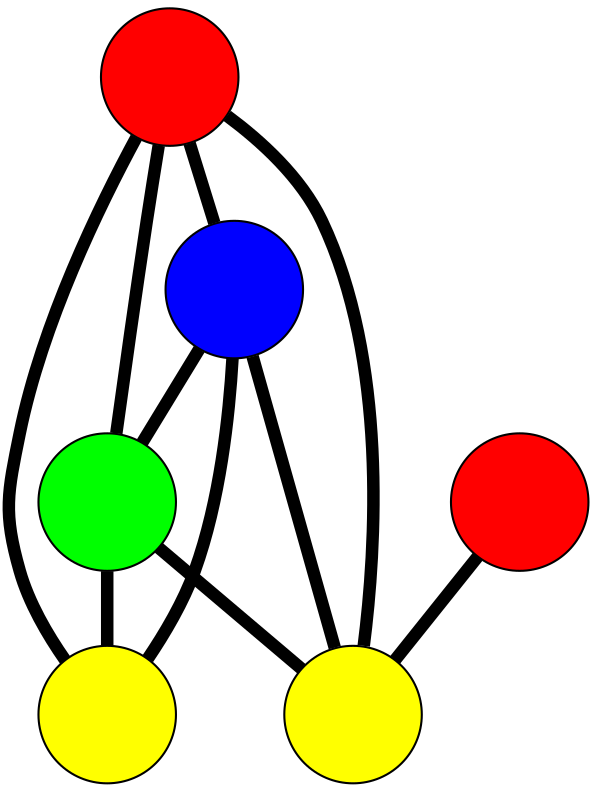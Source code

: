 graph G {
	graph [bb="-231.82,-117.74,185.65,102.91",
		overlap=false,
		sep=0.0,
		splines=true
	];
	node [color=black,
		fixedsize=true,
		fontname="Latin Modern Math",
		fontsize=42,
		height=.92,
		label="\N",
		penwidth=1,
		shape=circle,
		width=.92
	];
	edge [color=black,
		penwidth=6,
		style=bold
	];
	0	 [fillcolor=red,
		height=0.91667,
		label="",
		pos="18.165,-84.744",
		style=filled,
		width=0.91667];
	2	 [fillcolor=blue,
		height=0.91667,
		label="",
		pos="49.148,-10.737",
		style=filled,
		width=0.91667];
	0 -- 2	 [pos="30.946,-54.215 32.746,-49.915 34.597,-45.494 36.396,-41.196"];
	3	 [fillcolor=green,
		height=0.91667,
		label="",
		pos="50.637,69.91",
		style=filled,
		width=0.91667];
	0 -- 3	 [pos="14.352,-51.775 13.622,-38.909 13.719,-24.094 16.148,-10.837 19.444,7.1561 27.228,26.023 34.569,40.991"];
	4	 [fillcolor=yellow,
		height=0.91667,
		label="",
		pos="152.65,-31.683",
		style=filled,
		width=0.91667];
	0 -- 4	 [pos="49.019,-72.571 70.888,-63.943 100.11,-52.415 121.94,-43.8"];
	5	 [fillcolor=yellow,
		height=0.91667,
		label="",
		pos="-71.78,15.038",
		style=filled,
		width=0.91667];
	0 -- 5	 [pos="-4.0687,-60.079 -17.907,-44.728 -35.642,-25.052 -49.49,-9.6893"];
	1	 [fillcolor=red,
		height=0.91667,
		label="",
		pos="-198.82,42.216",
		style=filled,
		width=0.91667];
	1 -- 5	 [pos="-166.44,35.288 -147.32,31.199 -123.21,26.041 -104.11,21.954"];
	2 -- 3	 [pos="49.762,22.531 49.849,27.217 49.938,32.034 50.024,36.719"];
	2 -- 4	 [pos="81.613,-17.307 93.945,-19.802 107.98,-22.643 120.3,-25.136"];
	2 -- 5	 [pos="16.741,-3.8296 -0.60923,-0.13144 -21.92,4.4108 -39.284,8.1118"];
	3 -- 4	 [pos="74.042,46.602 90.513,30.2 112.48,8.3243 129,-8.1323"];
	3 -- 5	 [pos="20.377,56.346 1.5433,47.904 -22.595,37.084 -41.443,28.636"];
}
